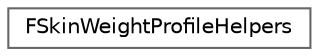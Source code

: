 digraph "Graphical Class Hierarchy"
{
 // INTERACTIVE_SVG=YES
 // LATEX_PDF_SIZE
  bgcolor="transparent";
  edge [fontname=Helvetica,fontsize=10,labelfontname=Helvetica,labelfontsize=10];
  node [fontname=Helvetica,fontsize=10,shape=box,height=0.2,width=0.4];
  rankdir="LR";
  Node0 [id="Node000000",label="FSkinWeightProfileHelpers",height=0.2,width=0.4,color="grey40", fillcolor="white", style="filled",URL="$d8/d0e/structFSkinWeightProfileHelpers.html",tooltip="Set of editor-only helper functions used by various bits of UI related to Skin Weight profiles."];
}

